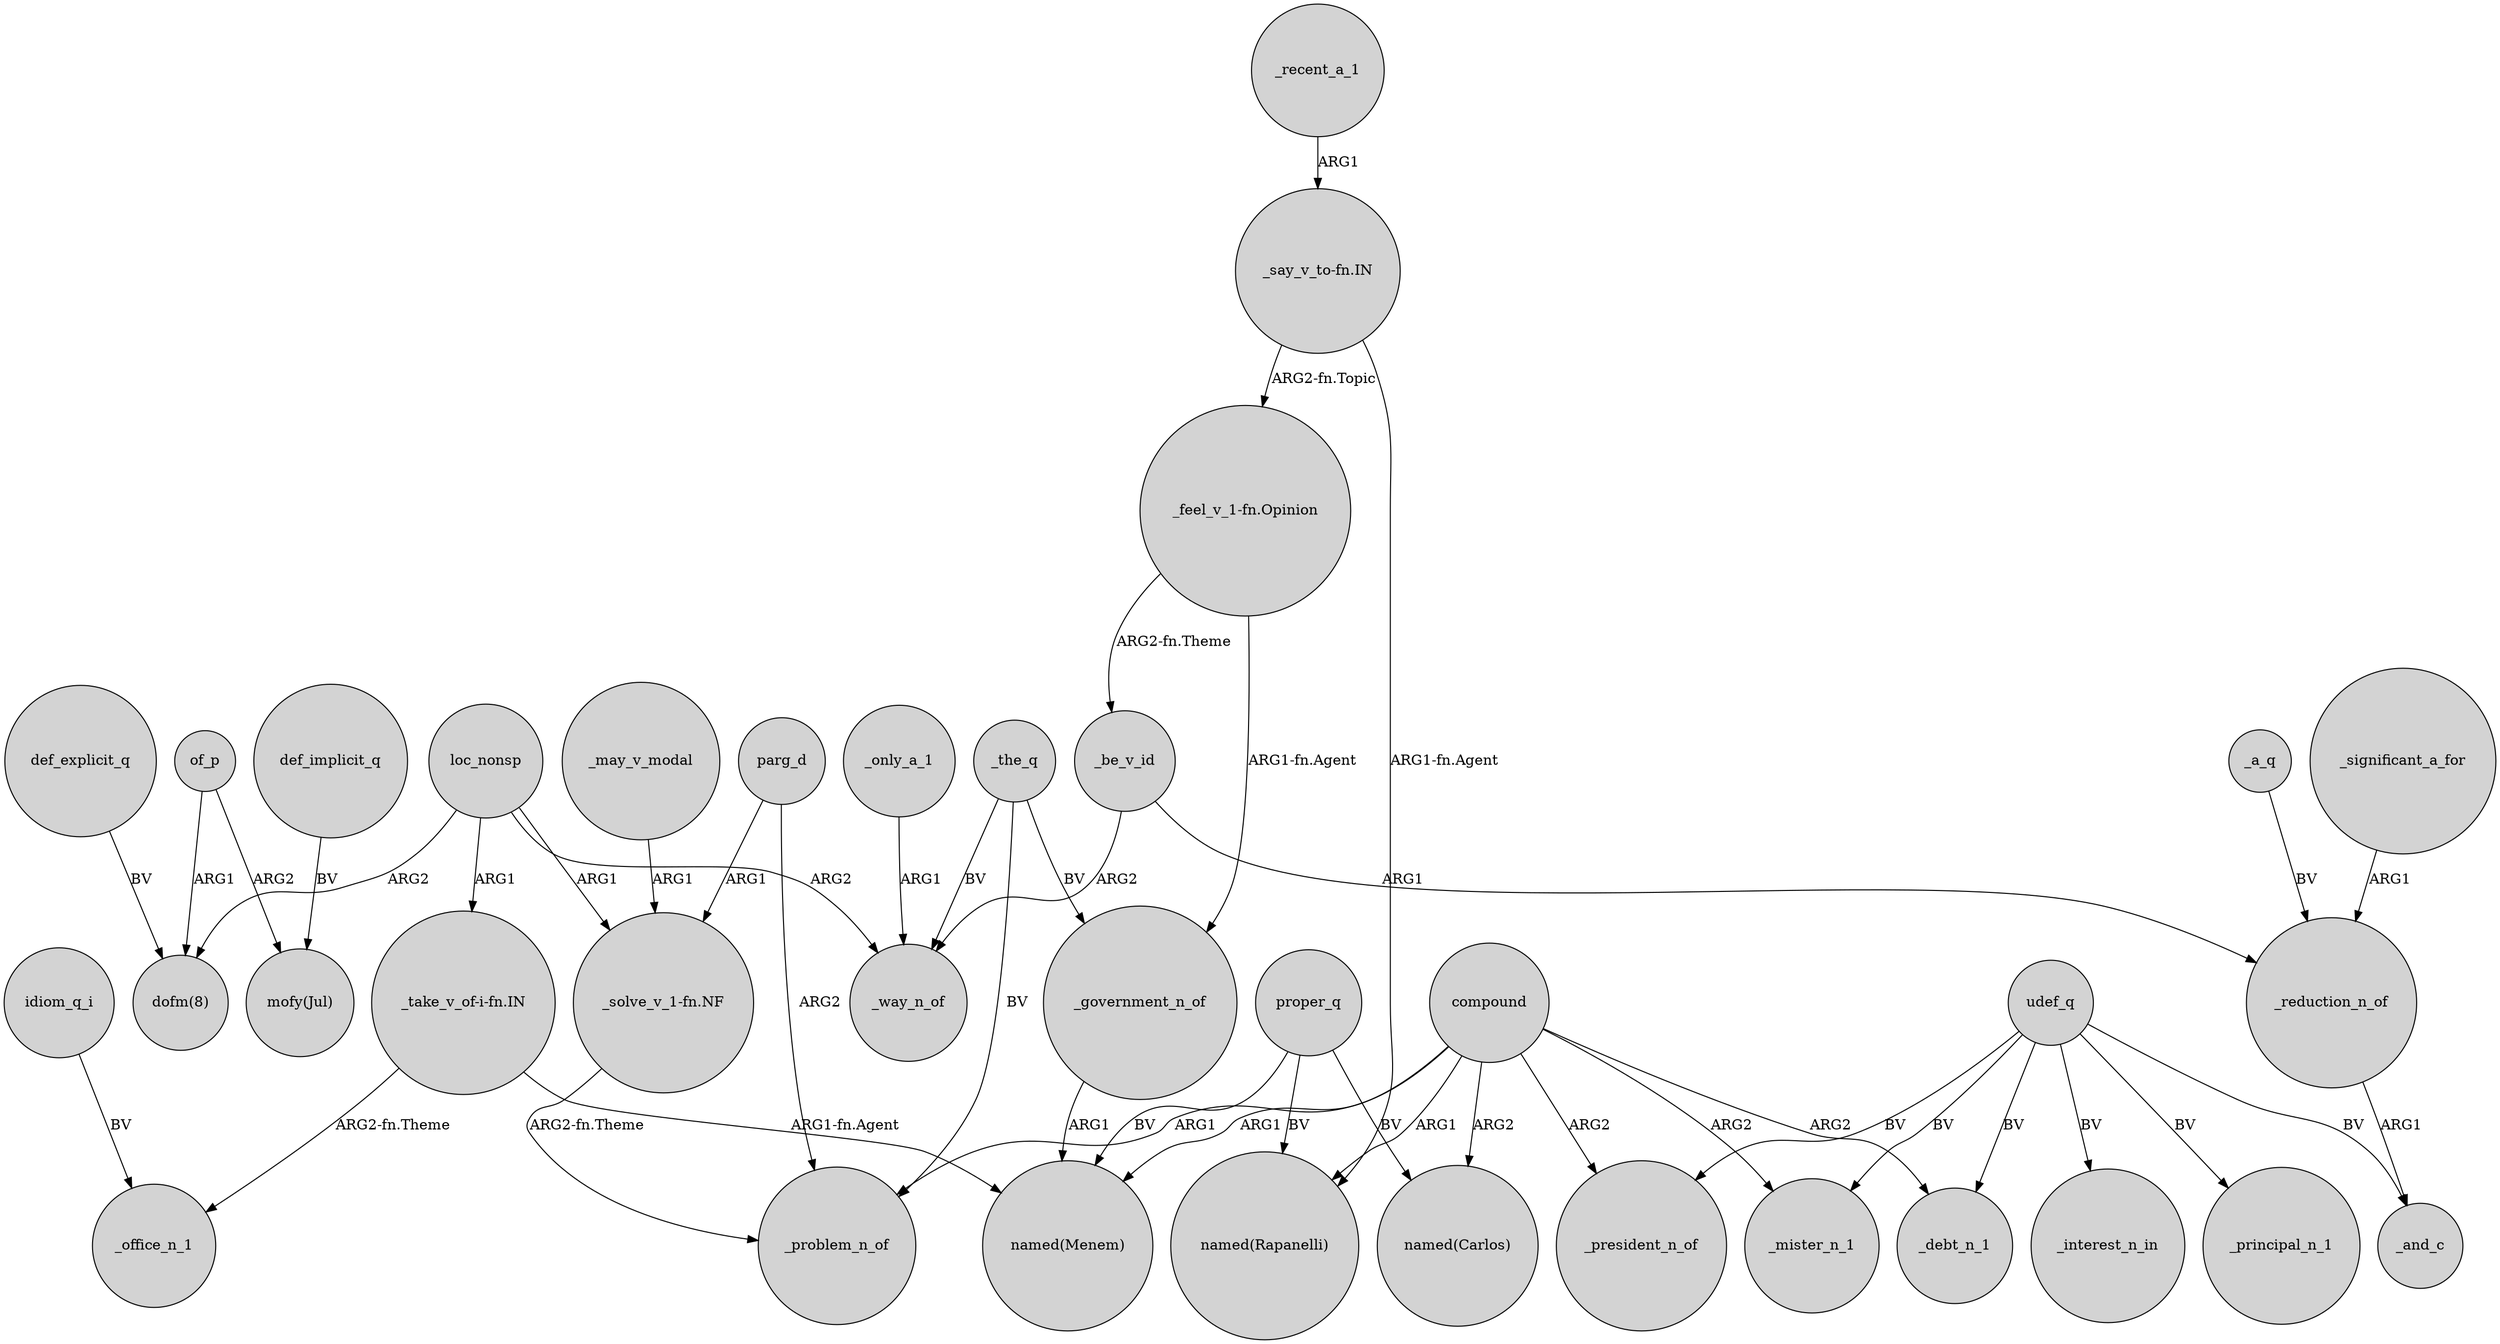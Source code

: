 digraph {
	node [shape=circle style=filled]
	def_explicit_q -> "dofm(8)" [label=BV]
	compound -> "named(Rapanelli)" [label=ARG1]
	compound -> _president_n_of [label=ARG2]
	proper_q -> "named(Menem)" [label=BV]
	compound -> "named(Menem)" [label=ARG1]
	_be_v_id -> _reduction_n_of [label=ARG1]
	parg_d -> "_solve_v_1-fn.NF" [label=ARG1]
	def_implicit_q -> "mofy(Jul)" [label=BV]
	_a_q -> _reduction_n_of [label=BV]
	udef_q -> _debt_n_1 [label=BV]
	compound -> _mister_n_1 [label=ARG2]
	compound -> _debt_n_1 [label=ARG2]
	_the_q -> _problem_n_of [label=BV]
	_the_q -> _way_n_of [label=BV]
	"_take_v_of-i-fn.IN" -> "named(Menem)" [label="ARG1-fn.Agent"]
	"_take_v_of-i-fn.IN" -> _office_n_1 [label="ARG2-fn.Theme"]
	_recent_a_1 -> "_say_v_to-fn.IN" [label=ARG1]
	udef_q -> _mister_n_1 [label=BV]
	idiom_q_i -> _office_n_1 [label=BV]
	loc_nonsp -> "_solve_v_1-fn.NF" [label=ARG1]
	udef_q -> _interest_n_in [label=BV]
	_be_v_id -> _way_n_of [label=ARG2]
	_government_n_of -> "named(Menem)" [label=ARG1]
	of_p -> "dofm(8)" [label=ARG1]
	udef_q -> _principal_n_1 [label=BV]
	of_p -> "mofy(Jul)" [label=ARG2]
	"_feel_v_1-fn.Opinion" -> _government_n_of [label="ARG1-fn.Agent"]
	loc_nonsp -> _way_n_of [label=ARG2]
	compound -> "named(Carlos)" [label=ARG2]
	compound -> _problem_n_of [label=ARG1]
	"_say_v_to-fn.IN" -> "named(Rapanelli)" [label="ARG1-fn.Agent"]
	udef_q -> _president_n_of [label=BV]
	_reduction_n_of -> _and_c [label=ARG1]
	parg_d -> _problem_n_of [label=ARG2]
	proper_q -> "named(Carlos)" [label=BV]
	_the_q -> _government_n_of [label=BV]
	loc_nonsp -> "dofm(8)" [label=ARG2]
	"_say_v_to-fn.IN" -> "_feel_v_1-fn.Opinion" [label="ARG2-fn.Topic"]
	"_solve_v_1-fn.NF" -> _problem_n_of [label="ARG2-fn.Theme"]
	loc_nonsp -> "_take_v_of-i-fn.IN" [label=ARG1]
	_significant_a_for -> _reduction_n_of [label=ARG1]
	udef_q -> _and_c [label=BV]
	_only_a_1 -> _way_n_of [label=ARG1]
	proper_q -> "named(Rapanelli)" [label=BV]
	_may_v_modal -> "_solve_v_1-fn.NF" [label=ARG1]
	"_feel_v_1-fn.Opinion" -> _be_v_id [label="ARG2-fn.Theme"]
}
